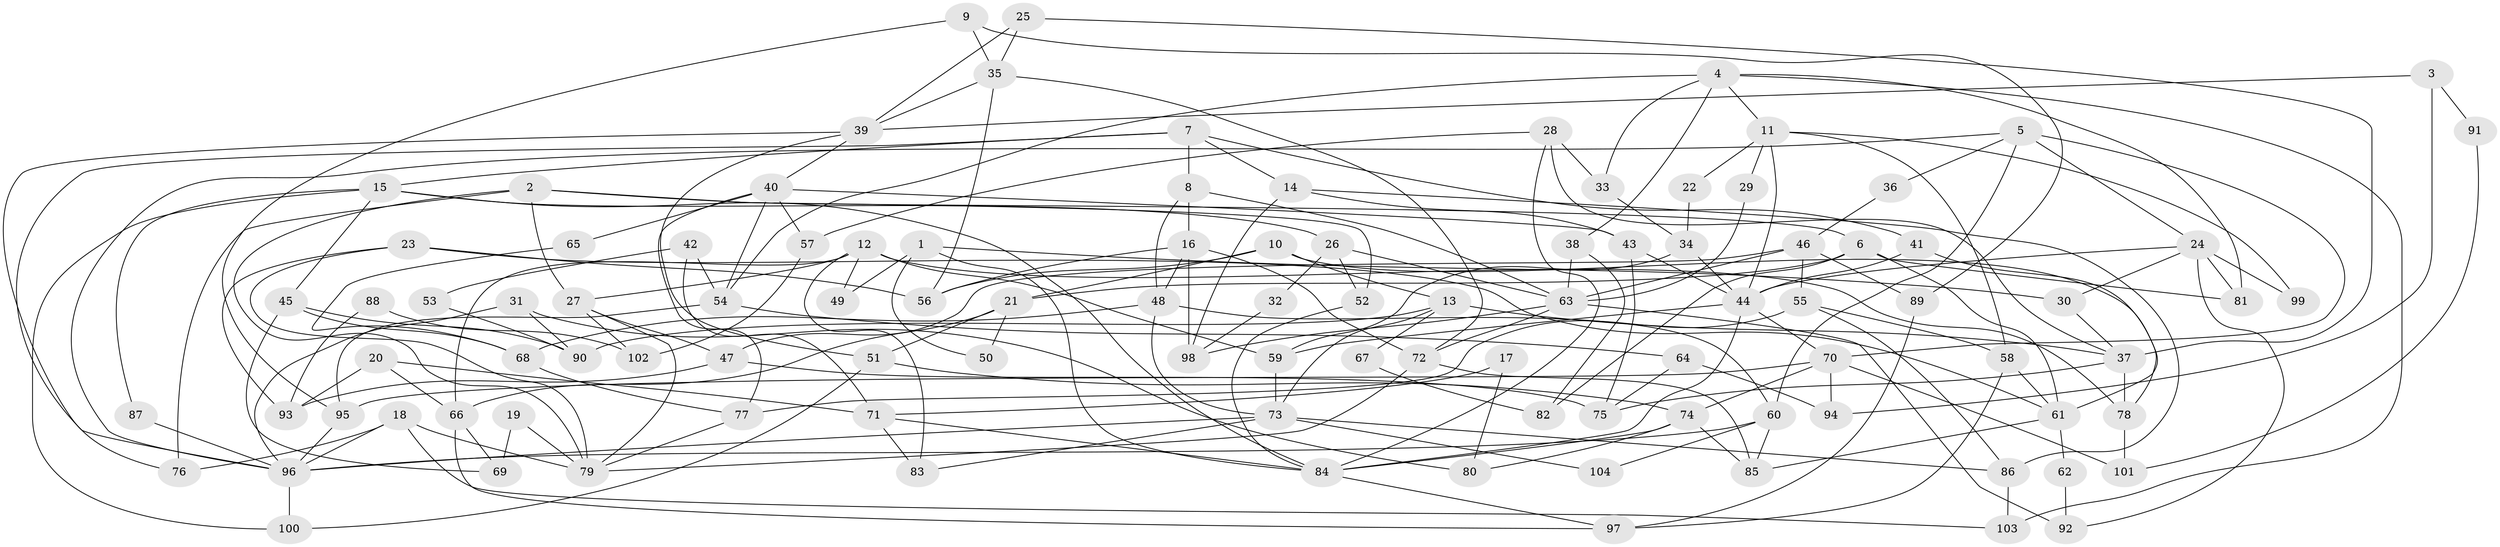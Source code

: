 // Generated by graph-tools (version 1.1) at 2025/01/03/09/25 03:01:59]
// undirected, 104 vertices, 208 edges
graph export_dot {
graph [start="1"]
  node [color=gray90,style=filled];
  1;
  2;
  3;
  4;
  5;
  6;
  7;
  8;
  9;
  10;
  11;
  12;
  13;
  14;
  15;
  16;
  17;
  18;
  19;
  20;
  21;
  22;
  23;
  24;
  25;
  26;
  27;
  28;
  29;
  30;
  31;
  32;
  33;
  34;
  35;
  36;
  37;
  38;
  39;
  40;
  41;
  42;
  43;
  44;
  45;
  46;
  47;
  48;
  49;
  50;
  51;
  52;
  53;
  54;
  55;
  56;
  57;
  58;
  59;
  60;
  61;
  62;
  63;
  64;
  65;
  66;
  67;
  68;
  69;
  70;
  71;
  72;
  73;
  74;
  75;
  76;
  77;
  78;
  79;
  80;
  81;
  82;
  83;
  84;
  85;
  86;
  87;
  88;
  89;
  90;
  91;
  92;
  93;
  94;
  95;
  96;
  97;
  98;
  99;
  100;
  101;
  102;
  103;
  104;
  1 -- 30;
  1 -- 84;
  1 -- 49;
  1 -- 50;
  2 -- 79;
  2 -- 27;
  2 -- 6;
  2 -- 52;
  2 -- 76;
  3 -- 94;
  3 -- 39;
  3 -- 91;
  4 -- 103;
  4 -- 81;
  4 -- 11;
  4 -- 33;
  4 -- 38;
  4 -- 54;
  5 -- 70;
  5 -- 60;
  5 -- 24;
  5 -- 36;
  5 -- 96;
  6 -- 61;
  6 -- 21;
  6 -- 81;
  6 -- 82;
  7 -- 8;
  7 -- 15;
  7 -- 14;
  7 -- 41;
  7 -- 76;
  8 -- 48;
  8 -- 16;
  8 -- 63;
  9 -- 89;
  9 -- 95;
  9 -- 35;
  10 -- 78;
  10 -- 21;
  10 -- 13;
  10 -- 56;
  11 -- 44;
  11 -- 22;
  11 -- 29;
  11 -- 58;
  11 -- 99;
  12 -- 66;
  12 -- 59;
  12 -- 27;
  12 -- 49;
  12 -- 78;
  12 -- 83;
  13 -- 37;
  13 -- 67;
  13 -- 73;
  13 -- 90;
  14 -- 86;
  14 -- 43;
  14 -- 98;
  15 -- 26;
  15 -- 84;
  15 -- 45;
  15 -- 87;
  15 -- 100;
  16 -- 72;
  16 -- 56;
  16 -- 48;
  16 -- 98;
  17 -- 71;
  17 -- 80;
  18 -- 76;
  18 -- 96;
  18 -- 79;
  18 -- 103;
  19 -- 79;
  19 -- 69;
  20 -- 93;
  20 -- 71;
  20 -- 66;
  21 -- 51;
  21 -- 50;
  21 -- 66;
  22 -- 34;
  23 -- 61;
  23 -- 56;
  23 -- 79;
  23 -- 93;
  24 -- 44;
  24 -- 30;
  24 -- 81;
  24 -- 92;
  24 -- 99;
  25 -- 35;
  25 -- 39;
  25 -- 37;
  26 -- 52;
  26 -- 63;
  26 -- 32;
  27 -- 79;
  27 -- 47;
  27 -- 102;
  28 -- 84;
  28 -- 37;
  28 -- 33;
  28 -- 57;
  29 -- 63;
  30 -- 37;
  31 -- 90;
  31 -- 96;
  31 -- 80;
  32 -- 98;
  33 -- 34;
  34 -- 44;
  34 -- 59;
  35 -- 72;
  35 -- 39;
  35 -- 56;
  36 -- 46;
  37 -- 75;
  37 -- 78;
  38 -- 63;
  38 -- 82;
  39 -- 96;
  39 -- 40;
  39 -- 51;
  40 -- 43;
  40 -- 54;
  40 -- 57;
  40 -- 65;
  40 -- 77;
  41 -- 61;
  41 -- 44;
  42 -- 71;
  42 -- 54;
  42 -- 53;
  43 -- 44;
  43 -- 75;
  44 -- 59;
  44 -- 70;
  44 -- 84;
  45 -- 68;
  45 -- 69;
  45 -- 90;
  46 -- 55;
  46 -- 63;
  46 -- 47;
  46 -- 89;
  47 -- 75;
  47 -- 93;
  48 -- 73;
  48 -- 60;
  48 -- 68;
  51 -- 100;
  51 -- 74;
  52 -- 84;
  53 -- 90;
  54 -- 64;
  54 -- 95;
  55 -- 77;
  55 -- 58;
  55 -- 86;
  57 -- 102;
  58 -- 97;
  58 -- 61;
  59 -- 73;
  60 -- 85;
  60 -- 96;
  60 -- 104;
  61 -- 85;
  61 -- 62;
  62 -- 92;
  63 -- 98;
  63 -- 72;
  63 -- 92;
  64 -- 75;
  64 -- 94;
  65 -- 68;
  66 -- 69;
  66 -- 97;
  67 -- 82;
  68 -- 77;
  70 -- 95;
  70 -- 74;
  70 -- 94;
  70 -- 101;
  71 -- 84;
  71 -- 83;
  72 -- 79;
  72 -- 85;
  73 -- 96;
  73 -- 83;
  73 -- 86;
  73 -- 104;
  74 -- 80;
  74 -- 84;
  74 -- 85;
  77 -- 79;
  78 -- 101;
  84 -- 97;
  86 -- 103;
  87 -- 96;
  88 -- 102;
  88 -- 93;
  89 -- 97;
  91 -- 101;
  95 -- 96;
  96 -- 100;
}
